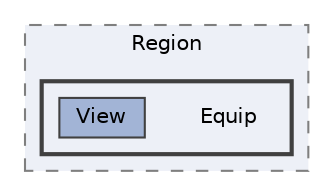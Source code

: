 digraph "C:/Users/むずでょ/Documents/Unity Projects/RMU-1-00-00-Research/Assets/RPGMaker/Codebase/Editor/Hierarchy/Region/Equip"
{
 // LATEX_PDF_SIZE
  bgcolor="transparent";
  edge [fontname=Helvetica,fontsize=10,labelfontname=Helvetica,labelfontsize=10];
  node [fontname=Helvetica,fontsize=10,shape=box,height=0.2,width=0.4];
  compound=true
  subgraph clusterdir_6828c090363a11ca8cb150a11770bf93 {
    graph [ bgcolor="#edf0f7", pencolor="grey50", label="Region", fontname=Helvetica,fontsize=10 style="filled,dashed", URL="dir_6828c090363a11ca8cb150a11770bf93.html",tooltip=""]
  subgraph clusterdir_b472b5294a11c58721ea0d4d90b74e2d {
    graph [ bgcolor="#edf0f7", pencolor="grey25", label="", fontname=Helvetica,fontsize=10 style="filled,bold", URL="dir_b472b5294a11c58721ea0d4d90b74e2d.html",tooltip=""]
    dir_b472b5294a11c58721ea0d4d90b74e2d [shape=plaintext, label="Equip"];
  dir_c034df25c7fb8b1e1b807d210778dcac [label="View", fillcolor="#a2b4d6", color="grey25", style="filled", URL="dir_c034df25c7fb8b1e1b807d210778dcac.html",tooltip=""];
  }
  }
}
